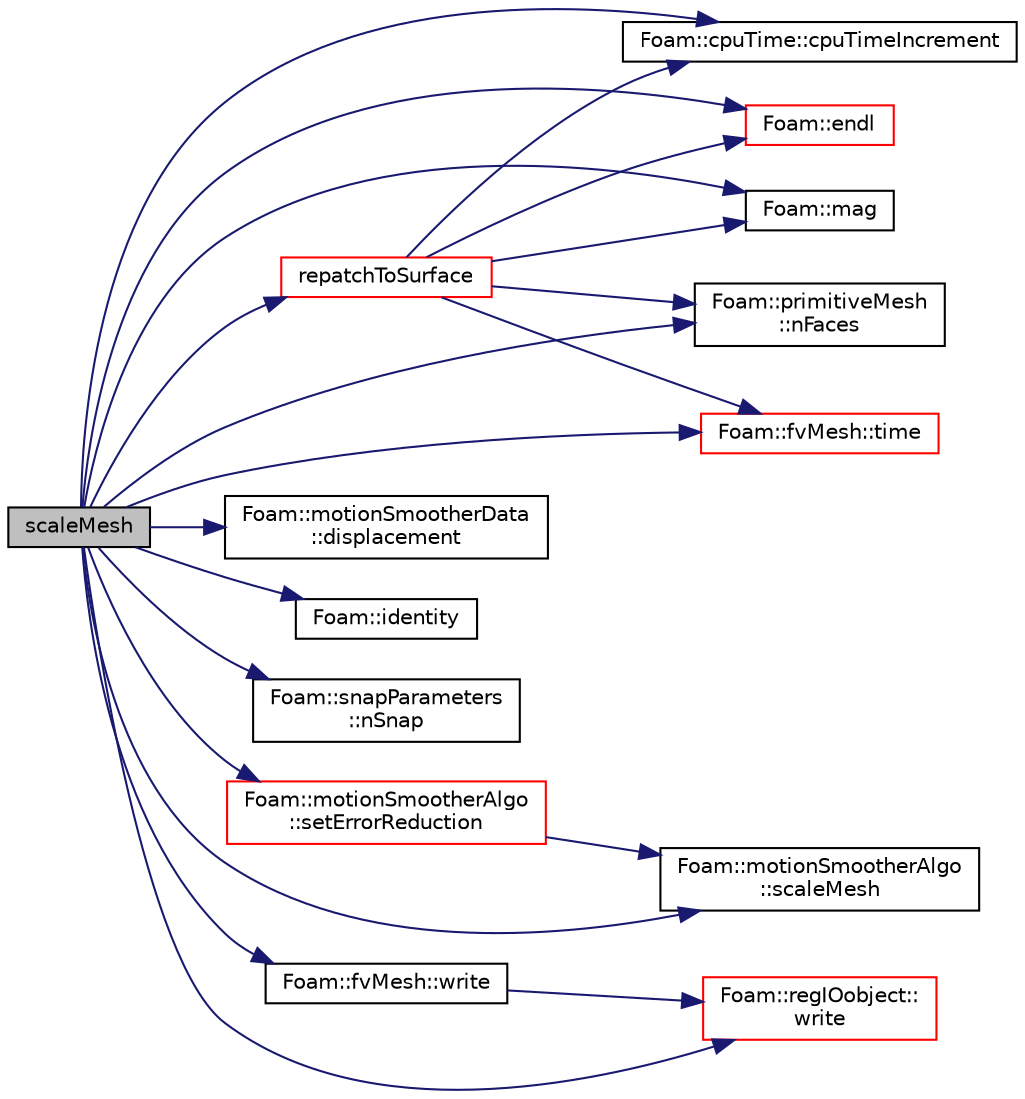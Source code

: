 digraph "scaleMesh"
{
  bgcolor="transparent";
  edge [fontname="Helvetica",fontsize="10",labelfontname="Helvetica",labelfontsize="10"];
  node [fontname="Helvetica",fontsize="10",shape=record];
  rankdir="LR";
  Node1 [label="scaleMesh",height=0.2,width=0.4,color="black", fillcolor="grey75", style="filled", fontcolor="black"];
  Node1 -> Node2 [color="midnightblue",fontsize="10",style="solid",fontname="Helvetica"];
  Node2 [label="Foam::cpuTime::cpuTimeIncrement",height=0.2,width=0.4,color="black",URL="$a00436.html#a43eed4a8935c988474b2232d55ada013",tooltip="Return CPU time (in seconds) since last call to cpuTimeIncrement() "];
  Node1 -> Node3 [color="midnightblue",fontsize="10",style="solid",fontname="Helvetica"];
  Node3 [label="Foam::motionSmootherData\l::displacement",height=0.2,width=0.4,color="black",URL="$a01573.html#a385ef78c10bfc635b81bec6ef42e051b",tooltip="Reference to displacement field. "];
  Node1 -> Node4 [color="midnightblue",fontsize="10",style="solid",fontname="Helvetica"];
  Node4 [label="Foam::endl",height=0.2,width=0.4,color="red",URL="$a10936.html#a2db8fe02a0d3909e9351bb4275b23ce4",tooltip="Add newline and flush stream. "];
  Node1 -> Node5 [color="midnightblue",fontsize="10",style="solid",fontname="Helvetica"];
  Node5 [label="Foam::identity",height=0.2,width=0.4,color="black",URL="$a10936.html#a36af96cb841435845fffb4fe69208490",tooltip="Create identity map (map[i] == i) of given length. "];
  Node1 -> Node6 [color="midnightblue",fontsize="10",style="solid",fontname="Helvetica"];
  Node6 [label="Foam::mag",height=0.2,width=0.4,color="black",URL="$a10936.html#a929da2a3fdcf3dacbbe0487d3a330dae"];
  Node1 -> Node7 [color="midnightblue",fontsize="10",style="solid",fontname="Helvetica"];
  Node7 [label="Foam::primitiveMesh\l::nFaces",height=0.2,width=0.4,color="black",URL="$a02020.html#a9be088de373a98524a153de7da0e92e8"];
  Node1 -> Node8 [color="midnightblue",fontsize="10",style="solid",fontname="Helvetica"];
  Node8 [label="Foam::snapParameters\l::nSnap",height=0.2,width=0.4,color="black",URL="$a02441.html#a862889cc4e65428ad3c219ea17235bc5",tooltip="Maximum number of snapping relaxation iterations. Should stop. "];
  Node1 -> Node9 [color="midnightblue",fontsize="10",style="solid",fontname="Helvetica"];
  Node9 [label="repatchToSurface",height=0.2,width=0.4,color="red",URL="$a02444.html#abf0c9c836463b6164ef331dce238b2fa",tooltip="Repatch faces according to surface nearest the face centre. "];
  Node9 -> Node4 [color="midnightblue",fontsize="10",style="solid",fontname="Helvetica"];
  Node9 -> Node7 [color="midnightblue",fontsize="10",style="solid",fontname="Helvetica"];
  Node9 -> Node10 [color="midnightblue",fontsize="10",style="solid",fontname="Helvetica"];
  Node10 [label="Foam::fvMesh::time",height=0.2,width=0.4,color="red",URL="$a00892.html#a48fcf6de2789aff6b430b5fc1a05693f",tooltip="Return the top-level database. "];
  Node9 -> Node2 [color="midnightblue",fontsize="10",style="solid",fontname="Helvetica"];
  Node9 -> Node6 [color="midnightblue",fontsize="10",style="solid",fontname="Helvetica"];
  Node1 -> Node11 [color="midnightblue",fontsize="10",style="solid",fontname="Helvetica"];
  Node11 [label="Foam::motionSmootherAlgo\l::scaleMesh",height=0.2,width=0.4,color="black",URL="$a01572.html#ade5e6b000d223fdb79a1d68dfcb1a343",tooltip="Move mesh with given scale. Return true if mesh ok or has. "];
  Node1 -> Node12 [color="midnightblue",fontsize="10",style="solid",fontname="Helvetica"];
  Node12 [label="Foam::motionSmootherAlgo\l::setErrorReduction",height=0.2,width=0.4,color="red",URL="$a01572.html#a2b814476dee538a120e248d24c715933",tooltip="Set the errorReduction (by how much to scale the displacement. "];
  Node12 -> Node11 [color="midnightblue",fontsize="10",style="solid",fontname="Helvetica"];
  Node1 -> Node10 [color="midnightblue",fontsize="10",style="solid",fontname="Helvetica"];
  Node1 -> Node13 [color="midnightblue",fontsize="10",style="solid",fontname="Helvetica"];
  Node13 [label="Foam::regIOobject::\lwrite",height=0.2,width=0.4,color="red",URL="$a02207.html#a6e5faa425b059eeb55cd904755791076",tooltip="Write using setting from DB. "];
  Node1 -> Node14 [color="midnightblue",fontsize="10",style="solid",fontname="Helvetica"];
  Node14 [label="Foam::fvMesh::write",height=0.2,width=0.4,color="black",URL="$a00892.html#a6e5faa425b059eeb55cd904755791076",tooltip="Write mesh using IO settings from time. "];
  Node14 -> Node13 [color="midnightblue",fontsize="10",style="solid",fontname="Helvetica"];
}
